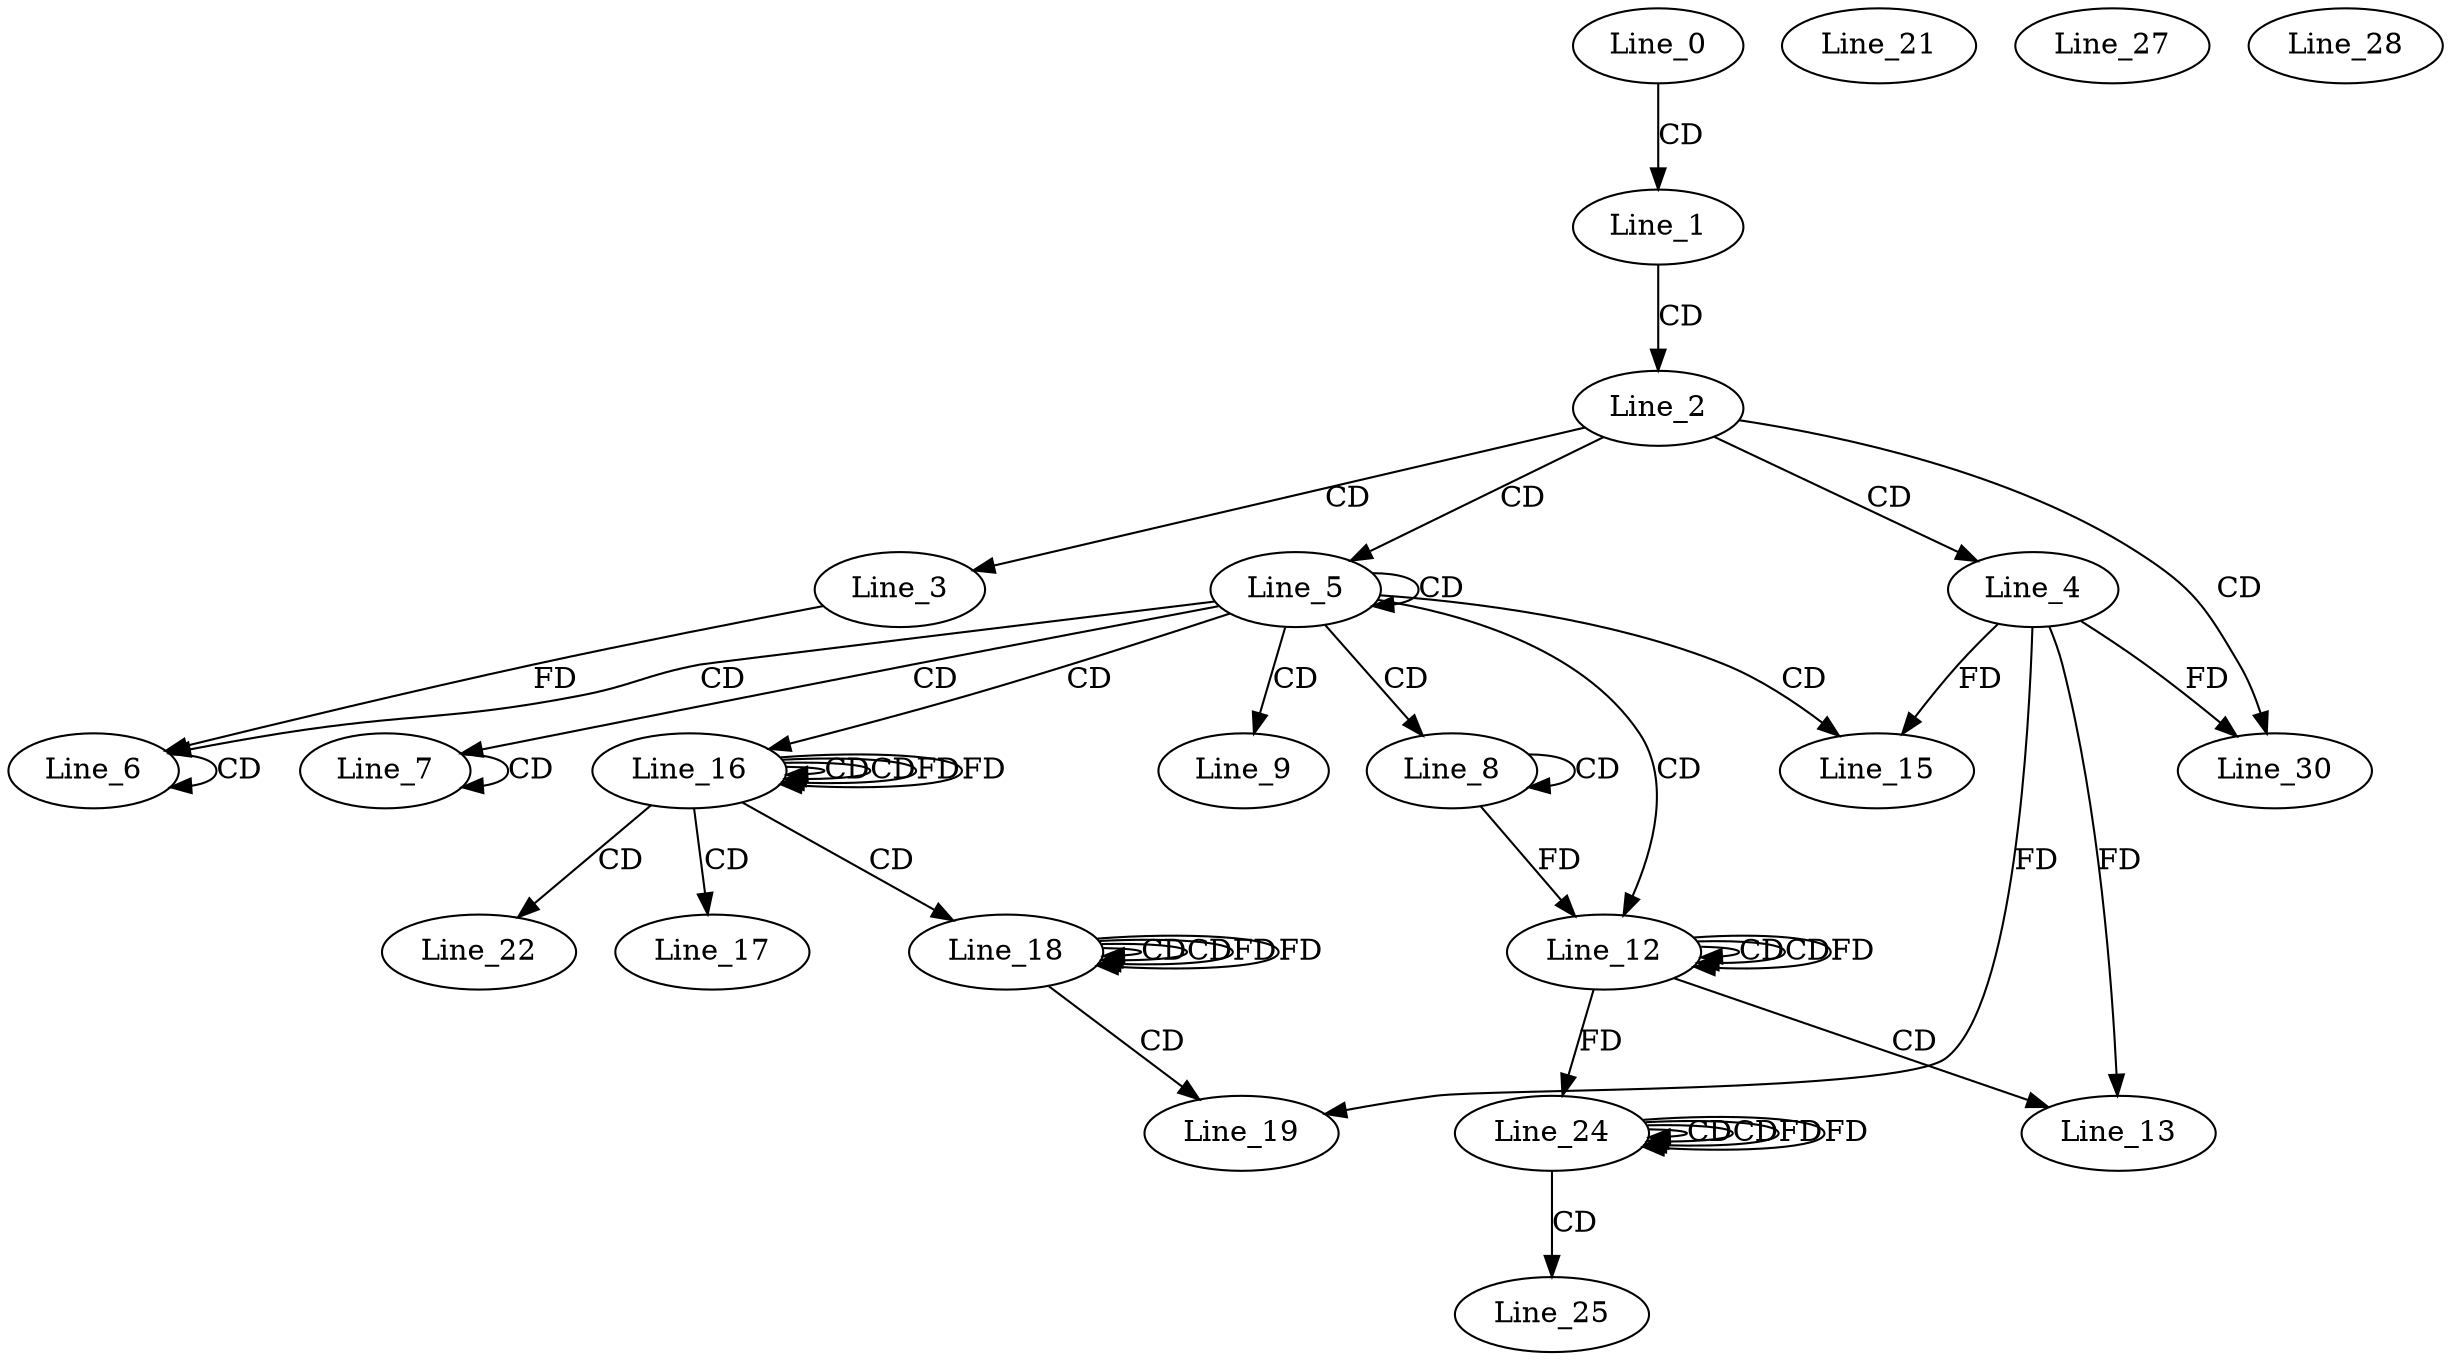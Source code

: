digraph G {
  Line_0;
  Line_1;
  Line_2;
  Line_3;
  Line_4;
  Line_5;
  Line_6;
  Line_6;
  Line_6;
  Line_7;
  Line_7;
  Line_8;
  Line_8;
  Line_9;
  Line_12;
  Line_12;
  Line_12;
  Line_13;
  Line_15;
  Line_16;
  Line_16;
  Line_16;
  Line_17;
  Line_18;
  Line_18;
  Line_18;
  Line_19;
  Line_21;
  Line_22;
  Line_24;
  Line_24;
  Line_24;
  Line_25;
  Line_27;
  Line_28;
  Line_30;
  Line_0 -> Line_1 [ label="CD" ];
  Line_1 -> Line_2 [ label="CD" ];
  Line_2 -> Line_3 [ label="CD" ];
  Line_2 -> Line_4 [ label="CD" ];
  Line_2 -> Line_5 [ label="CD" ];
  Line_5 -> Line_5 [ label="CD" ];
  Line_5 -> Line_6 [ label="CD" ];
  Line_6 -> Line_6 [ label="CD" ];
  Line_3 -> Line_6 [ label="FD" ];
  Line_5 -> Line_7 [ label="CD" ];
  Line_7 -> Line_7 [ label="CD" ];
  Line_5 -> Line_8 [ label="CD" ];
  Line_8 -> Line_8 [ label="CD" ];
  Line_5 -> Line_9 [ label="CD" ];
  Line_5 -> Line_12 [ label="CD" ];
  Line_12 -> Line_12 [ label="CD" ];
  Line_8 -> Line_12 [ label="FD" ];
  Line_12 -> Line_12 [ label="CD" ];
  Line_12 -> Line_12 [ label="FD" ];
  Line_12 -> Line_13 [ label="CD" ];
  Line_4 -> Line_13 [ label="FD" ];
  Line_5 -> Line_15 [ label="CD" ];
  Line_4 -> Line_15 [ label="FD" ];
  Line_5 -> Line_16 [ label="CD" ];
  Line_16 -> Line_16 [ label="CD" ];
  Line_16 -> Line_16 [ label="CD" ];
  Line_16 -> Line_16 [ label="FD" ];
  Line_16 -> Line_17 [ label="CD" ];
  Line_16 -> Line_18 [ label="CD" ];
  Line_18 -> Line_18 [ label="CD" ];
  Line_18 -> Line_18 [ label="CD" ];
  Line_18 -> Line_18 [ label="FD" ];
  Line_18 -> Line_19 [ label="CD" ];
  Line_4 -> Line_19 [ label="FD" ];
  Line_16 -> Line_22 [ label="CD" ];
  Line_24 -> Line_24 [ label="CD" ];
  Line_12 -> Line_24 [ label="FD" ];
  Line_24 -> Line_24 [ label="CD" ];
  Line_24 -> Line_24 [ label="FD" ];
  Line_24 -> Line_25 [ label="CD" ];
  Line_2 -> Line_30 [ label="CD" ];
  Line_4 -> Line_30 [ label="FD" ];
  Line_16 -> Line_16 [ label="FD" ];
  Line_18 -> Line_18 [ label="FD" ];
  Line_24 -> Line_24 [ label="FD" ];
}
